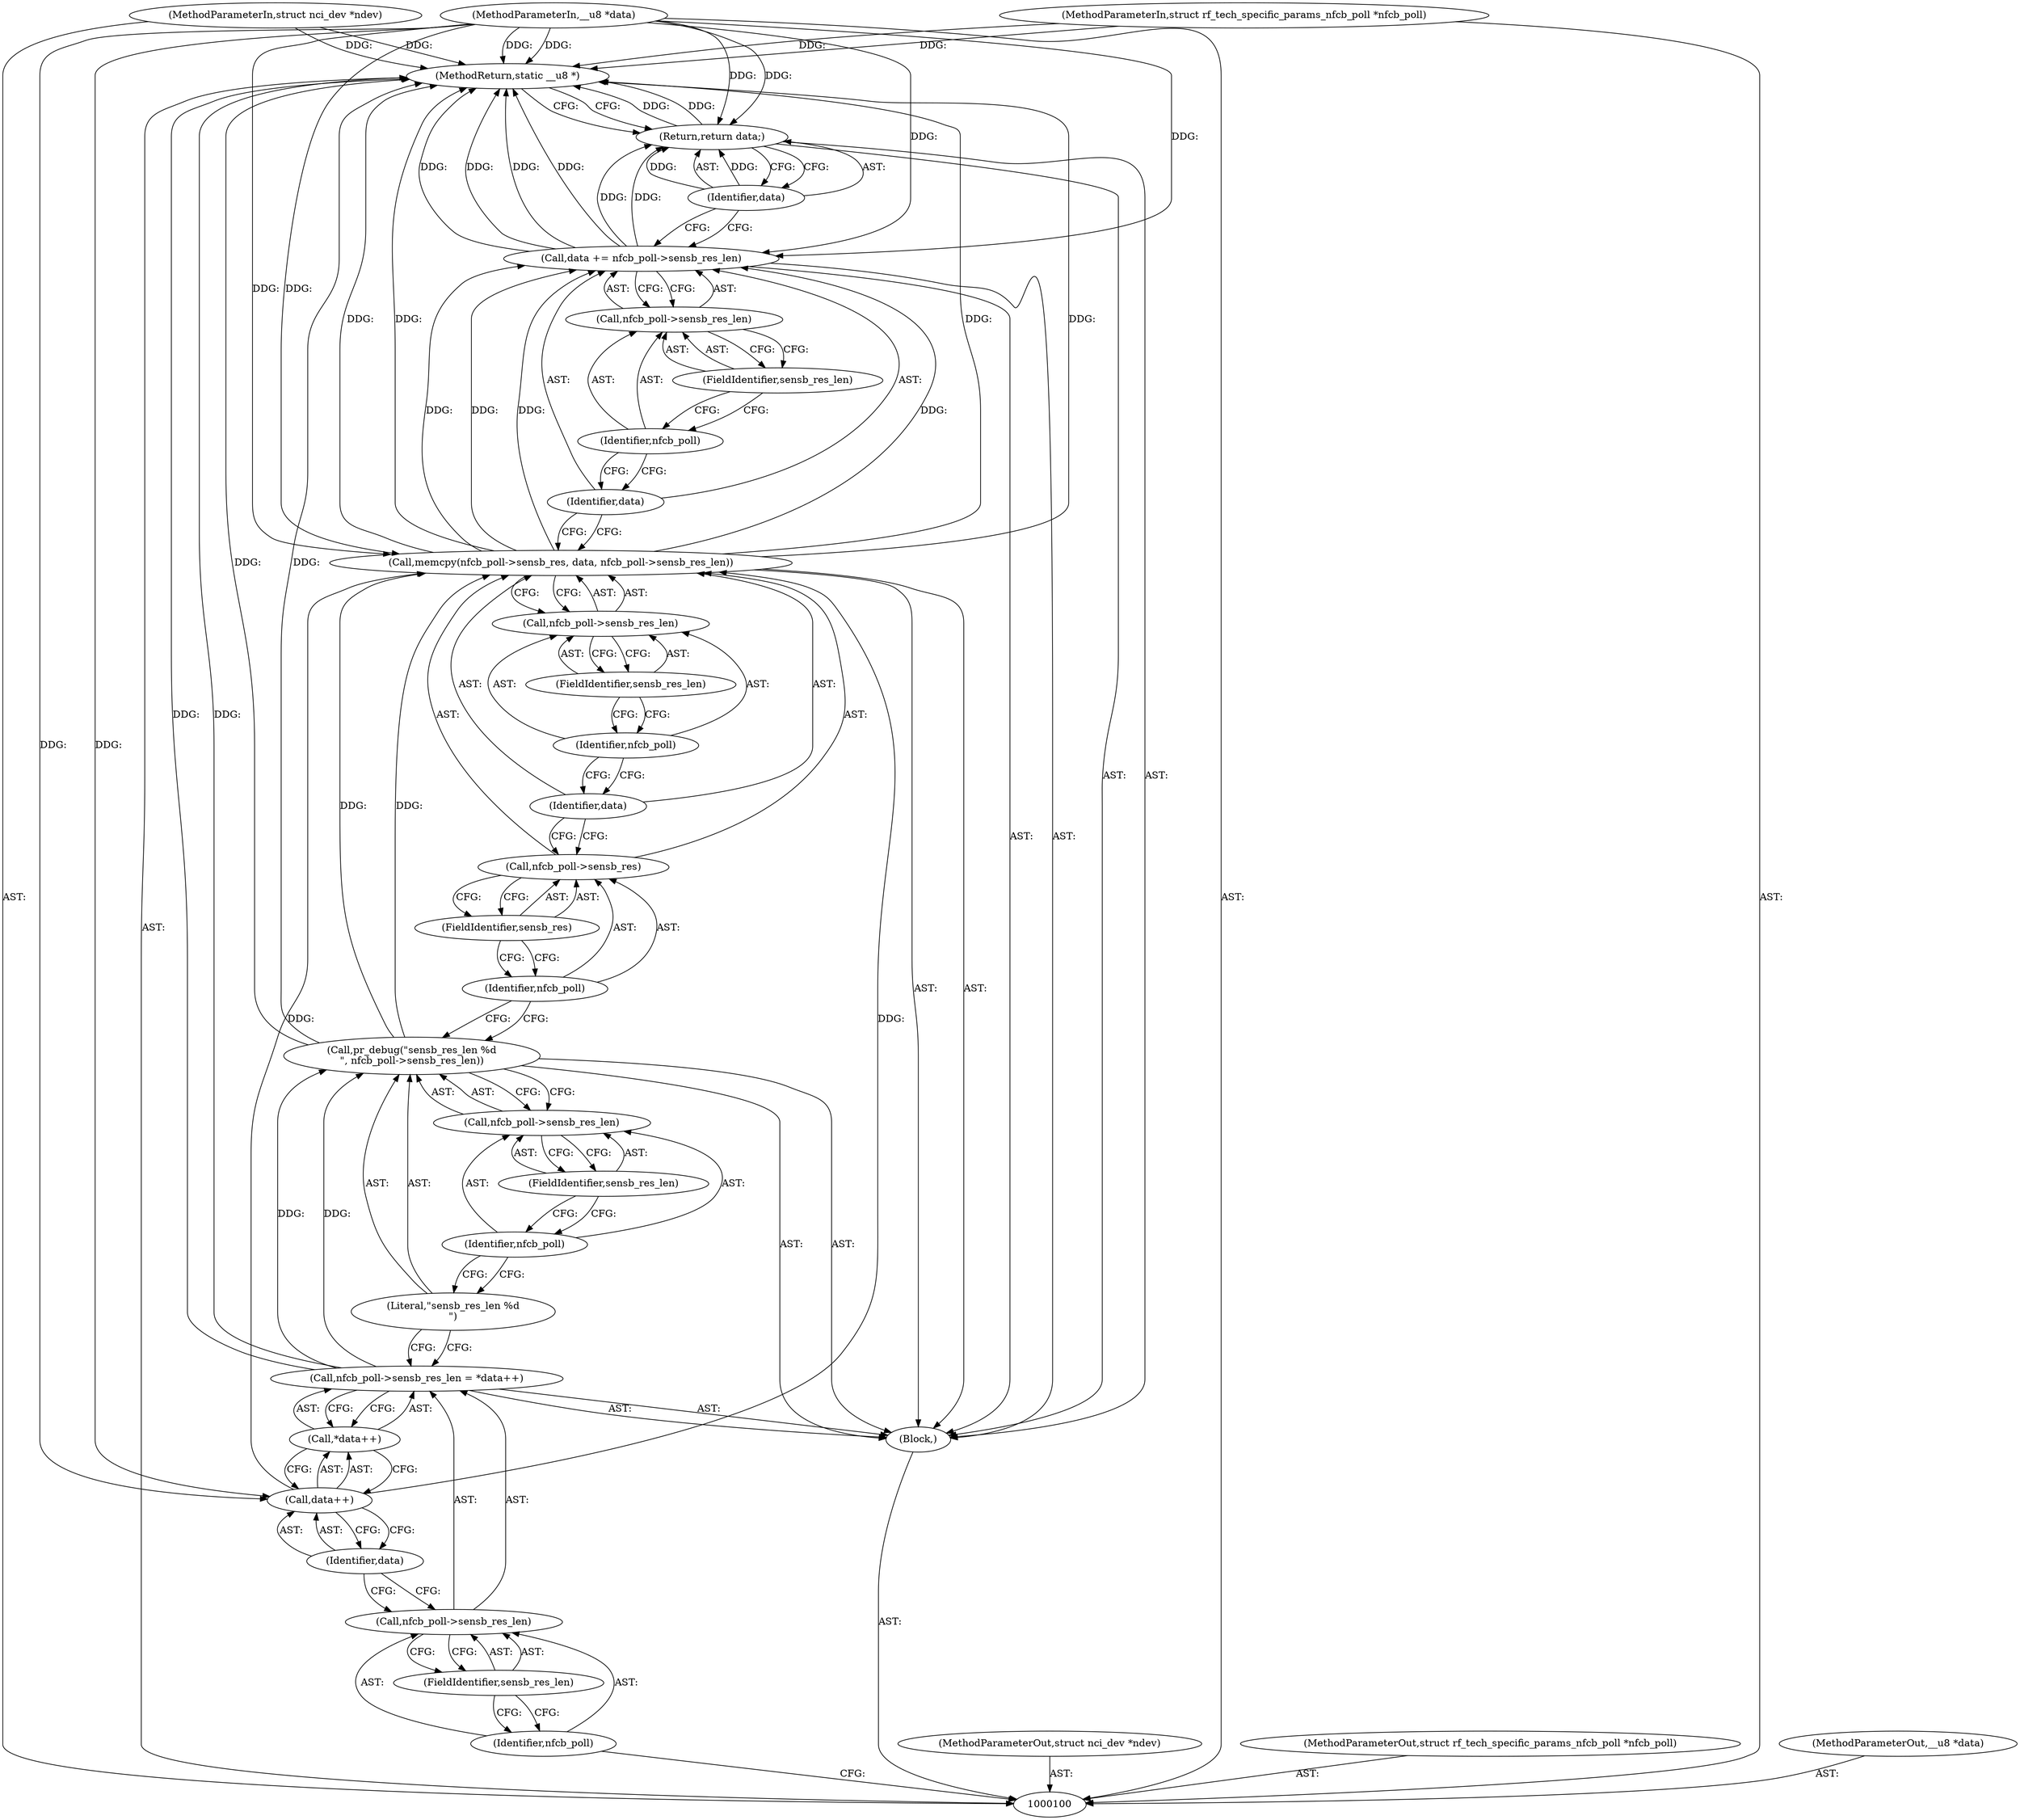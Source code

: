 digraph "1_linux_67de956ff5dc1d4f321e16cfbd63f5be3b691b43_1" {
"1000132" [label="(MethodReturn,static __u8 *)"];
"1000101" [label="(MethodParameterIn,struct nci_dev *ndev)"];
"1000174" [label="(MethodParameterOut,struct nci_dev *ndev)"];
"1000125" [label="(Call,data += nfcb_poll->sensb_res_len)"];
"1000126" [label="(Identifier,data)"];
"1000129" [label="(FieldIdentifier,sensb_res_len)"];
"1000127" [label="(Call,nfcb_poll->sensb_res_len)"];
"1000128" [label="(Identifier,nfcb_poll)"];
"1000130" [label="(Return,return data;)"];
"1000131" [label="(Identifier,data)"];
"1000102" [label="(MethodParameterIn,struct rf_tech_specific_params_nfcb_poll *nfcb_poll)"];
"1000175" [label="(MethodParameterOut,struct rf_tech_specific_params_nfcb_poll *nfcb_poll)"];
"1000103" [label="(MethodParameterIn,__u8 *data)"];
"1000176" [label="(MethodParameterOut,__u8 *data)"];
"1000104" [label="(Block,)"];
"1000105" [label="(Call,nfcb_poll->sensb_res_len = *data++)"];
"1000106" [label="(Call,nfcb_poll->sensb_res_len)"];
"1000107" [label="(Identifier,nfcb_poll)"];
"1000108" [label="(FieldIdentifier,sensb_res_len)"];
"1000109" [label="(Call,*data++)"];
"1000110" [label="(Call,data++)"];
"1000111" [label="(Identifier,data)"];
"1000113" [label="(Literal,\"sensb_res_len %d\n\")"];
"1000112" [label="(Call,pr_debug(\"sensb_res_len %d\n\", nfcb_poll->sensb_res_len))"];
"1000114" [label="(Call,nfcb_poll->sensb_res_len)"];
"1000115" [label="(Identifier,nfcb_poll)"];
"1000116" [label="(FieldIdentifier,sensb_res_len)"];
"1000117" [label="(Call,memcpy(nfcb_poll->sensb_res, data, nfcb_poll->sensb_res_len))"];
"1000120" [label="(FieldIdentifier,sensb_res)"];
"1000121" [label="(Identifier,data)"];
"1000122" [label="(Call,nfcb_poll->sensb_res_len)"];
"1000123" [label="(Identifier,nfcb_poll)"];
"1000124" [label="(FieldIdentifier,sensb_res_len)"];
"1000118" [label="(Call,nfcb_poll->sensb_res)"];
"1000119" [label="(Identifier,nfcb_poll)"];
"1000132" -> "1000100"  [label="AST: "];
"1000132" -> "1000130"  [label="CFG: "];
"1000117" -> "1000132"  [label="DDG: "];
"1000117" -> "1000132"  [label="DDG: "];
"1000125" -> "1000132"  [label="DDG: "];
"1000125" -> "1000132"  [label="DDG: "];
"1000103" -> "1000132"  [label="DDG: "];
"1000105" -> "1000132"  [label="DDG: "];
"1000102" -> "1000132"  [label="DDG: "];
"1000112" -> "1000132"  [label="DDG: "];
"1000101" -> "1000132"  [label="DDG: "];
"1000130" -> "1000132"  [label="DDG: "];
"1000101" -> "1000100"  [label="AST: "];
"1000101" -> "1000132"  [label="DDG: "];
"1000174" -> "1000100"  [label="AST: "];
"1000125" -> "1000104"  [label="AST: "];
"1000125" -> "1000127"  [label="CFG: "];
"1000126" -> "1000125"  [label="AST: "];
"1000127" -> "1000125"  [label="AST: "];
"1000131" -> "1000125"  [label="CFG: "];
"1000125" -> "1000132"  [label="DDG: "];
"1000125" -> "1000132"  [label="DDG: "];
"1000117" -> "1000125"  [label="DDG: "];
"1000117" -> "1000125"  [label="DDG: "];
"1000103" -> "1000125"  [label="DDG: "];
"1000125" -> "1000130"  [label="DDG: "];
"1000126" -> "1000125"  [label="AST: "];
"1000126" -> "1000117"  [label="CFG: "];
"1000128" -> "1000126"  [label="CFG: "];
"1000129" -> "1000127"  [label="AST: "];
"1000129" -> "1000128"  [label="CFG: "];
"1000127" -> "1000129"  [label="CFG: "];
"1000127" -> "1000125"  [label="AST: "];
"1000127" -> "1000129"  [label="CFG: "];
"1000128" -> "1000127"  [label="AST: "];
"1000129" -> "1000127"  [label="AST: "];
"1000125" -> "1000127"  [label="CFG: "];
"1000128" -> "1000127"  [label="AST: "];
"1000128" -> "1000126"  [label="CFG: "];
"1000129" -> "1000128"  [label="CFG: "];
"1000130" -> "1000104"  [label="AST: "];
"1000130" -> "1000131"  [label="CFG: "];
"1000131" -> "1000130"  [label="AST: "];
"1000132" -> "1000130"  [label="CFG: "];
"1000130" -> "1000132"  [label="DDG: "];
"1000131" -> "1000130"  [label="DDG: "];
"1000125" -> "1000130"  [label="DDG: "];
"1000103" -> "1000130"  [label="DDG: "];
"1000131" -> "1000130"  [label="AST: "];
"1000131" -> "1000125"  [label="CFG: "];
"1000130" -> "1000131"  [label="CFG: "];
"1000131" -> "1000130"  [label="DDG: "];
"1000102" -> "1000100"  [label="AST: "];
"1000102" -> "1000132"  [label="DDG: "];
"1000175" -> "1000100"  [label="AST: "];
"1000103" -> "1000100"  [label="AST: "];
"1000103" -> "1000132"  [label="DDG: "];
"1000103" -> "1000110"  [label="DDG: "];
"1000103" -> "1000117"  [label="DDG: "];
"1000103" -> "1000125"  [label="DDG: "];
"1000103" -> "1000130"  [label="DDG: "];
"1000176" -> "1000100"  [label="AST: "];
"1000104" -> "1000100"  [label="AST: "];
"1000105" -> "1000104"  [label="AST: "];
"1000112" -> "1000104"  [label="AST: "];
"1000117" -> "1000104"  [label="AST: "];
"1000125" -> "1000104"  [label="AST: "];
"1000130" -> "1000104"  [label="AST: "];
"1000105" -> "1000104"  [label="AST: "];
"1000105" -> "1000109"  [label="CFG: "];
"1000106" -> "1000105"  [label="AST: "];
"1000109" -> "1000105"  [label="AST: "];
"1000113" -> "1000105"  [label="CFG: "];
"1000105" -> "1000132"  [label="DDG: "];
"1000105" -> "1000112"  [label="DDG: "];
"1000106" -> "1000105"  [label="AST: "];
"1000106" -> "1000108"  [label="CFG: "];
"1000107" -> "1000106"  [label="AST: "];
"1000108" -> "1000106"  [label="AST: "];
"1000111" -> "1000106"  [label="CFG: "];
"1000107" -> "1000106"  [label="AST: "];
"1000107" -> "1000100"  [label="CFG: "];
"1000108" -> "1000107"  [label="CFG: "];
"1000108" -> "1000106"  [label="AST: "];
"1000108" -> "1000107"  [label="CFG: "];
"1000106" -> "1000108"  [label="CFG: "];
"1000109" -> "1000105"  [label="AST: "];
"1000109" -> "1000110"  [label="CFG: "];
"1000110" -> "1000109"  [label="AST: "];
"1000105" -> "1000109"  [label="CFG: "];
"1000110" -> "1000109"  [label="AST: "];
"1000110" -> "1000111"  [label="CFG: "];
"1000111" -> "1000110"  [label="AST: "];
"1000109" -> "1000110"  [label="CFG: "];
"1000103" -> "1000110"  [label="DDG: "];
"1000110" -> "1000117"  [label="DDG: "];
"1000111" -> "1000110"  [label="AST: "];
"1000111" -> "1000106"  [label="CFG: "];
"1000110" -> "1000111"  [label="CFG: "];
"1000113" -> "1000112"  [label="AST: "];
"1000113" -> "1000105"  [label="CFG: "];
"1000115" -> "1000113"  [label="CFG: "];
"1000112" -> "1000104"  [label="AST: "];
"1000112" -> "1000114"  [label="CFG: "];
"1000113" -> "1000112"  [label="AST: "];
"1000114" -> "1000112"  [label="AST: "];
"1000119" -> "1000112"  [label="CFG: "];
"1000112" -> "1000132"  [label="DDG: "];
"1000105" -> "1000112"  [label="DDG: "];
"1000112" -> "1000117"  [label="DDG: "];
"1000114" -> "1000112"  [label="AST: "];
"1000114" -> "1000116"  [label="CFG: "];
"1000115" -> "1000114"  [label="AST: "];
"1000116" -> "1000114"  [label="AST: "];
"1000112" -> "1000114"  [label="CFG: "];
"1000115" -> "1000114"  [label="AST: "];
"1000115" -> "1000113"  [label="CFG: "];
"1000116" -> "1000115"  [label="CFG: "];
"1000116" -> "1000114"  [label="AST: "];
"1000116" -> "1000115"  [label="CFG: "];
"1000114" -> "1000116"  [label="CFG: "];
"1000117" -> "1000104"  [label="AST: "];
"1000117" -> "1000122"  [label="CFG: "];
"1000118" -> "1000117"  [label="AST: "];
"1000121" -> "1000117"  [label="AST: "];
"1000122" -> "1000117"  [label="AST: "];
"1000126" -> "1000117"  [label="CFG: "];
"1000117" -> "1000132"  [label="DDG: "];
"1000117" -> "1000132"  [label="DDG: "];
"1000110" -> "1000117"  [label="DDG: "];
"1000103" -> "1000117"  [label="DDG: "];
"1000112" -> "1000117"  [label="DDG: "];
"1000117" -> "1000125"  [label="DDG: "];
"1000117" -> "1000125"  [label="DDG: "];
"1000120" -> "1000118"  [label="AST: "];
"1000120" -> "1000119"  [label="CFG: "];
"1000118" -> "1000120"  [label="CFG: "];
"1000121" -> "1000117"  [label="AST: "];
"1000121" -> "1000118"  [label="CFG: "];
"1000123" -> "1000121"  [label="CFG: "];
"1000122" -> "1000117"  [label="AST: "];
"1000122" -> "1000124"  [label="CFG: "];
"1000123" -> "1000122"  [label="AST: "];
"1000124" -> "1000122"  [label="AST: "];
"1000117" -> "1000122"  [label="CFG: "];
"1000123" -> "1000122"  [label="AST: "];
"1000123" -> "1000121"  [label="CFG: "];
"1000124" -> "1000123"  [label="CFG: "];
"1000124" -> "1000122"  [label="AST: "];
"1000124" -> "1000123"  [label="CFG: "];
"1000122" -> "1000124"  [label="CFG: "];
"1000118" -> "1000117"  [label="AST: "];
"1000118" -> "1000120"  [label="CFG: "];
"1000119" -> "1000118"  [label="AST: "];
"1000120" -> "1000118"  [label="AST: "];
"1000121" -> "1000118"  [label="CFG: "];
"1000119" -> "1000118"  [label="AST: "];
"1000119" -> "1000112"  [label="CFG: "];
"1000120" -> "1000119"  [label="CFG: "];
}
